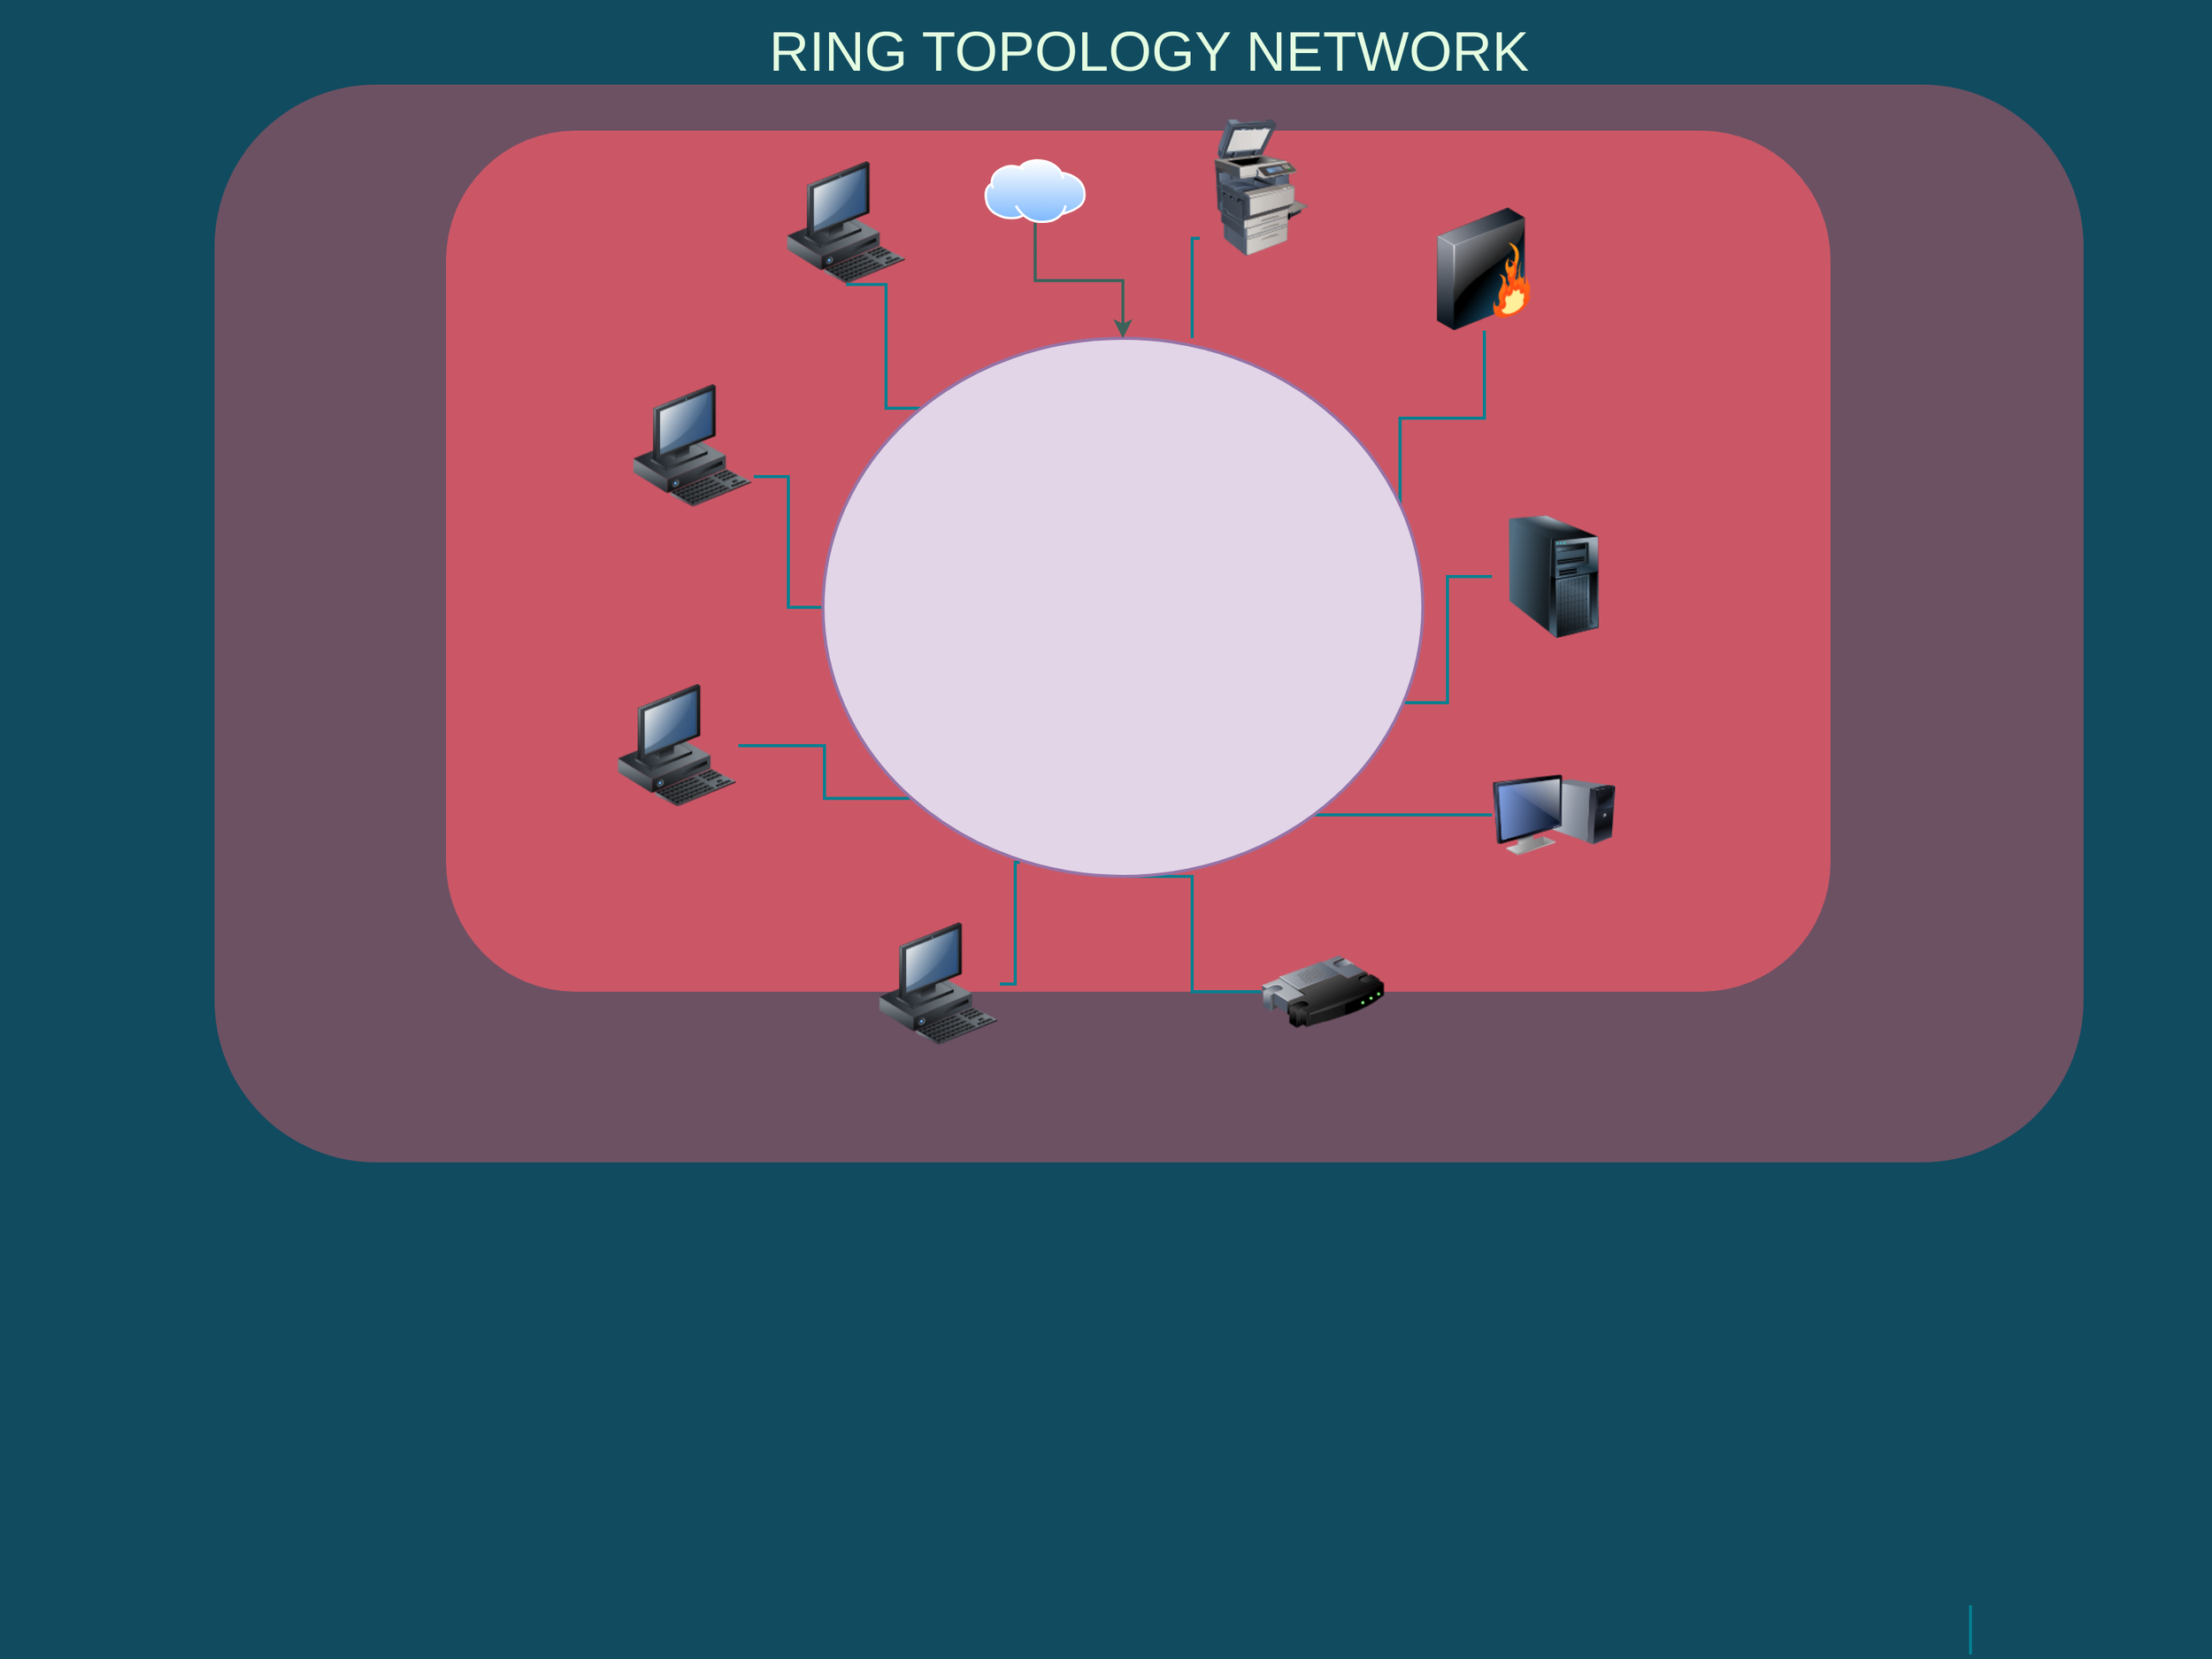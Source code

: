 <mxfile version="20.3.0" type="github">
  <diagram id="a45cf8ec-cd66-6f27-3ac3-be6e809c9e4a" name="Page-1">
    <mxGraphModel dx="1038" dy="579" grid="1" gridSize="10" guides="1" tooltips="1" connect="1" arrows="1" fold="1" page="1" pageScale="1" pageWidth="827" pageHeight="1169" background="#114B5F" math="0" shadow="0">
      <root>
        <mxCell id="0" />
        <mxCell id="1" parent="0" />
        <mxCell id="3" value="" style="rounded=1;whiteSpace=wrap;html=1;shadow=0;strokeColor=none;fillColor=#F45B69;fontSize=18;fontColor=#E4FDE1;opacity=40;fontStyle=0;strokeWidth=3;" parent="1" vertex="1">
          <mxGeometry x="219.5" y="70" width="1215" height="701" as="geometry" />
        </mxCell>
        <mxCell id="8" value="" style="rounded=1;whiteSpace=wrap;html=1;shadow=0;strokeColor=none;fillColor=#F45B69;fontSize=18;fontColor=#E4FDE1;verticalAlign=top;fontStyle=0;opacity=70;strokeWidth=3;" parent="1" vertex="1">
          <mxGeometry x="370" y="100" width="900" height="560" as="geometry" />
        </mxCell>
        <mxCell id="21" value="" style="edgeStyle=elbowEdgeStyle;strokeWidth=2;rounded=0;endArrow=none;startArrow=none;startSize=10;endSize=10;dashed=0;html=1;strokeColor=#028090;fontSize=18;fontColor=#E4FDE1;startFill=0;endFill=0;fontStyle=0;labelBackgroundColor=#114B5F;entryX=0.145;entryY=0.855;entryDx=0;entryDy=0;entryPerimeter=0;" parent="1" source="80" target="GKeDWpLt3BGa74ZX0Kge-196" edge="1">
          <mxGeometry relative="1" as="geometry">
            <mxPoint x="454" y="180" as="sourcePoint" />
            <mxPoint x="454" y="229" as="targetPoint" />
          </mxGeometry>
        </mxCell>
        <mxCell id="43" value="" style="image;html=1;image=img/lib/clip_art/computers/Server_Tower_128x128.png;shadow=0;strokeColor=#028090;fillColor=#F45B69;fontSize=18;fontColor=#E4FDE1;fontStyle=0;labelBackgroundColor=#114B5F;" parent="1" vertex="1">
          <mxGeometry x="1050" y="350" width="80" height="80" as="geometry" />
        </mxCell>
        <mxCell id="51" value="&lt;br&gt;" style="image;html=1;image=img/lib/clip_art/networking/Router_128x128.png;shadow=0;strokeColor=#028090;fillColor=#F45B69;fontSize=18;fontColor=#E4FDE1;fontStyle=0;labelBackgroundColor=#114B5F;" parent="1" vertex="1">
          <mxGeometry x="900" y="620" width="80" height="80" as="geometry" />
        </mxCell>
        <mxCell id="54" value="" style="image;html=1;image=img/lib/clip_art/computers/Monitor_Tower_128x128.png;shadow=0;strokeColor=#028090;fillColor=#F45B69;fontSize=18;fontColor=#E4FDE1;fontStyle=0;labelBackgroundColor=#114B5F;" parent="1" vertex="1">
          <mxGeometry x="1050" y="505" width="80" height="80" as="geometry" />
        </mxCell>
        <mxCell id="79" value="" style="image;html=1;image=img/lib/clip_art/computers/Workstation_128x128.png;shadow=0;strokeColor=#028090;fillColor=#F45B69;fontSize=18;fontColor=#E4FDE1;fontStyle=0;labelBackgroundColor=#114B5F;" parent="1" vertex="1">
          <mxGeometry x="650" y="615" width="80" height="80" as="geometry" />
        </mxCell>
        <mxCell id="80" value="" style="image;html=1;image=img/lib/clip_art/computers/Workstation_128x128.png;shadow=0;strokeColor=#028090;fillColor=#F45B69;fontSize=18;fontColor=#E4FDE1;fontStyle=0;labelBackgroundColor=#114B5F;" parent="1" vertex="1">
          <mxGeometry x="480" y="460" width="80" height="80" as="geometry" />
        </mxCell>
        <mxCell id="81" value="" style="image;html=1;image=img/lib/clip_art/computers/Workstation_128x128.png;shadow=0;strokeColor=#028090;fillColor=#F45B69;fontSize=18;fontColor=#E4FDE1;fontStyle=0;labelBackgroundColor=#114B5F;" parent="1" vertex="1">
          <mxGeometry x="590" y="120" width="80" height="80" as="geometry" />
        </mxCell>
        <mxCell id="82" value="" style="image;html=1;image=img/lib/clip_art/networking/Firewall_128x128.png;shadow=0;strokeColor=#028090;fillColor=#F45B69;fontSize=18;fontColor=#E4FDE1;fontStyle=0;labelBackgroundColor=#114B5F;" parent="1" vertex="1">
          <mxGeometry x="1005" y="150" width="80" height="80" as="geometry" />
        </mxCell>
        <mxCell id="85" value="" style="edgeStyle=elbowEdgeStyle;strokeWidth=2;rounded=0;endArrow=none;startArrow=none;startSize=10;endSize=10;dashed=0;html=1;strokeColor=#028090;fontSize=18;fontColor=#E4FDE1;startFill=0;endFill=0;fontStyle=0;labelBackgroundColor=#114B5F;entryX=0.172;entryY=0.13;entryDx=0;entryDy=0;entryPerimeter=0;exitX=0.5;exitY=1;exitDx=0;exitDy=0;" parent="1" source="81" target="GKeDWpLt3BGa74ZX0Kge-196" edge="1">
          <mxGeometry relative="1" as="geometry">
            <mxPoint x="550" y="178.5" as="sourcePoint" />
            <mxPoint x="550" y="229" as="targetPoint" />
          </mxGeometry>
        </mxCell>
        <mxCell id="86" value="" style="edgeStyle=elbowEdgeStyle;strokeWidth=2;rounded=0;endArrow=none;startArrow=none;startSize=10;endSize=10;dashed=0;html=1;strokeColor=#028090;fontSize=18;fontColor=#E4FDE1;startFill=0;endFill=0;fontStyle=0;labelBackgroundColor=#114B5F;exitX=1;exitY=0.75;exitDx=0;exitDy=0;" parent="1" source="156" target="GKeDWpLt3BGa74ZX0Kge-196" edge="1">
          <mxGeometry relative="1" as="geometry">
            <mxPoint x="640" y="177" as="sourcePoint" />
            <mxPoint x="640" y="229" as="targetPoint" />
          </mxGeometry>
        </mxCell>
        <mxCell id="90" value="" style="edgeStyle=elbowEdgeStyle;strokeWidth=2;rounded=0;endArrow=none;startArrow=none;startSize=10;endSize=10;dashed=0;html=1;strokeColor=#028090;fontSize=18;fontColor=#E4FDE1;startFill=0;endFill=0;fontStyle=0;labelBackgroundColor=#114B5F;entryX=0.5;entryY=1;entryDx=0;entryDy=0;entryPerimeter=0;" parent="1" source="51" target="GKeDWpLt3BGa74ZX0Kge-196" edge="1">
          <mxGeometry relative="1" as="geometry">
            <mxPoint x="1070" y="197" as="sourcePoint" />
            <mxPoint x="730" y="229" as="targetPoint" />
          </mxGeometry>
        </mxCell>
        <mxCell id="101" value="" style="edgeStyle=elbowEdgeStyle;strokeWidth=2;rounded=0;endArrow=none;startArrow=none;startSize=10;endSize=10;dashed=0;html=1;strokeColor=#028090;fontSize=18;fontColor=#E4FDE1;startFill=0;endFill=0;fontStyle=0;labelBackgroundColor=#114B5F;entryX=0.966;entryY=0.677;entryDx=0;entryDy=0;entryPerimeter=0;" parent="1" source="43" target="GKeDWpLt3BGa74ZX0Kge-196" edge="1">
          <mxGeometry relative="1" as="geometry">
            <mxPoint x="755" y="584" as="sourcePoint" />
            <mxPoint x="1290" y="534" as="targetPoint" />
          </mxGeometry>
        </mxCell>
        <mxCell id="103" value="" style="edgeStyle=elbowEdgeStyle;strokeWidth=2;rounded=0;endArrow=none;startArrow=none;startSize=10;endSize=10;dashed=0;html=1;strokeColor=#028090;fontSize=18;fontColor=#E4FDE1;startFill=0;endFill=0;fontStyle=0;labelBackgroundColor=#114B5F;entryX=0.962;entryY=0.311;entryDx=0;entryDy=0;entryPerimeter=0;" parent="1" source="82" target="GKeDWpLt3BGa74ZX0Kge-196" edge="1">
          <mxGeometry relative="1" as="geometry">
            <mxPoint x="775" y="604" as="sourcePoint" />
            <mxPoint x="1045" y="554" as="targetPoint" />
          </mxGeometry>
        </mxCell>
        <mxCell id="121" value="" style="edgeStyle=elbowEdgeStyle;strokeWidth=2;rounded=0;endArrow=none;startArrow=none;startSize=10;endSize=10;dashed=0;html=1;strokeColor=#028090;fontSize=18;fontColor=#E4FDE1;startFill=0;endFill=0;fontStyle=0;labelBackgroundColor=#114B5F;" parent="1" target="54" edge="1">
          <mxGeometry relative="1" as="geometry">
            <mxPoint x="795" y="534" as="sourcePoint" />
            <mxPoint x="650.476" y="689.476" as="targetPoint" />
          </mxGeometry>
        </mxCell>
        <mxCell id="139" value="" style="edgeStyle=elbowEdgeStyle;strokeWidth=2;rounded=0;endArrow=none;startArrow=none;startSize=10;endSize=10;dashed=0;html=1;strokeColor=#028090;fontSize=18;fontColor=#E4FDE1;startFill=0;endFill=0;fontStyle=0;labelBackgroundColor=#114B5F;" parent="1" edge="1">
          <mxGeometry relative="1" as="geometry">
            <mxPoint x="1361" y="1059" as="sourcePoint" />
            <mxPoint x="1361" y="1091" as="targetPoint" />
          </mxGeometry>
        </mxCell>
        <mxCell id="155" value="" style="edgeStyle=elbowEdgeStyle;strokeWidth=2;rounded=0;endArrow=none;startArrow=none;startSize=10;endSize=10;dashed=0;html=1;strokeColor=#028090;fontSize=18;fontColor=#E4FDE1;startFill=0;endFill=0;fontStyle=0;labelBackgroundColor=#114B5F;entryX=0.615;entryY=0;entryDx=0;entryDy=0;entryPerimeter=0;" parent="1" source="S_aeM2Ueok2u3y1u8jTA-175" target="GKeDWpLt3BGa74ZX0Kge-196" edge="1">
          <mxGeometry relative="1" as="geometry">
            <mxPoint x="427.58" y="391.681" as="sourcePoint" />
            <mxPoint x="388" y="534" as="targetPoint" />
            <Array as="points">
              <mxPoint x="855" y="170" />
            </Array>
          </mxGeometry>
        </mxCell>
        <mxCell id="156" value="" style="image;html=1;image=img/lib/clip_art/computers/Workstation_128x128.png;shadow=0;strokeColor=#028090;fillColor=#F45B69;fontSize=18;fontColor=#E4FDE1;fontStyle=0;labelBackgroundColor=#114B5F;" parent="1" vertex="1">
          <mxGeometry x="490" y="265" width="80" height="80" as="geometry" />
        </mxCell>
        <mxCell id="168" value="RING TOPOLOGY NETWORK" style="text;html=1;strokeColor=none;fillColor=none;align=center;verticalAlign=middle;whiteSpace=wrap;overflow=hidden;shadow=0;fontSize=36;fontColor=#E4FDE1;fontStyle=0" parent="1" vertex="1">
          <mxGeometry x="137" y="15" width="1380" height="65" as="geometry" />
        </mxCell>
        <mxCell id="171" style="edgeStyle=orthogonalEdgeStyle;rounded=0;jumpStyle=none;html=1;exitX=0;exitY=0.5;entryX=0;entryY=0.5;shadow=0;labelBackgroundColor=none;startArrow=none;startFill=0;endArrow=classic;endFill=1;endSize=6;jettySize=auto;orthogonalLoop=1;strokeColor=#028090;strokeWidth=2;fillColor=#F45B69;fontFamily=Helvetica;fontSize=14;fontColor=#E4FDE1;align=left;fontStyle=0" parent="1" source="168" target="168" edge="1">
          <mxGeometry relative="1" as="geometry" />
        </mxCell>
        <mxCell id="172" style="edgeStyle=orthogonalEdgeStyle;rounded=0;jumpStyle=none;html=1;exitX=0.75;exitY=0;entryX=0.75;entryY=0;shadow=0;labelBackgroundColor=none;startArrow=none;startFill=0;endArrow=classic;endFill=1;endSize=6;jettySize=auto;orthogonalLoop=1;strokeColor=#028090;strokeWidth=2;fillColor=#F45B69;fontFamily=Helvetica;fontSize=14;fontColor=#E4FDE1;align=left;fontStyle=0" parent="1" edge="1">
          <mxGeometry relative="1" as="geometry">
            <mxPoint x="1093" y="107" as="sourcePoint" />
            <mxPoint x="1093" y="107" as="targetPoint" />
          </mxGeometry>
        </mxCell>
        <mxCell id="S_aeM2Ueok2u3y1u8jTA-175" value="" style="image;html=1;image=img/lib/clip_art/computers/Printer_Commercial_128x128.png;labelBackgroundColor=#114B5F;fillColor=#F45B69;strokeColor=#028090;fontColor=#E4FDE1;" parent="1" vertex="1">
          <mxGeometry x="860" y="92" width="80" height="90" as="geometry" />
        </mxCell>
        <mxCell id="S_aeM2Ueok2u3y1u8jTA-177" value="" style="edgeStyle=elbowEdgeStyle;strokeWidth=2;rounded=0;endArrow=none;startArrow=none;startSize=10;endSize=10;dashed=0;html=1;strokeColor=#028090;fontSize=18;fontColor=#E4FDE1;startFill=0;endFill=0;fontStyle=0;labelBackgroundColor=#114B5F;exitX=0.328;exitY=0.974;exitDx=0;exitDy=0;exitPerimeter=0;entryX=1;entryY=0.5;entryDx=0;entryDy=0;" parent="1" source="GKeDWpLt3BGa74ZX0Kge-196" target="79" edge="1">
          <mxGeometry relative="1" as="geometry">
            <mxPoint x="970" y="187" as="sourcePoint" />
            <mxPoint x="350" y="239" as="targetPoint" />
            <Array as="points">
              <mxPoint x="740" y="620" />
              <mxPoint x="430" y="190" />
            </Array>
          </mxGeometry>
        </mxCell>
        <mxCell id="S_aeM2Ueok2u3y1u8jTA-189" style="edgeStyle=orthogonalEdgeStyle;rounded=0;orthogonalLoop=1;jettySize=auto;html=1;exitX=0.5;exitY=1;exitDx=0;exitDy=0;fontColor=#E4FDE1;strokeColor=#028090;fillColor=#F45B69;" parent="1" edge="1">
          <mxGeometry relative="1" as="geometry">
            <mxPoint x="87.5" y="791" as="sourcePoint" />
            <mxPoint x="87.5" y="791" as="targetPoint" />
          </mxGeometry>
        </mxCell>
        <mxCell id="ENtu44IPjXoQh3TzXPjf-172" value="&lt;font color=&quot;#ffffff&quot;&gt;Switch&lt;/font&gt;" style="text;html=1;resizable=0;autosize=1;align=center;verticalAlign=middle;points=[];fillColor=none;strokeColor=none;rounded=0;" parent="1" vertex="1">
          <mxGeometry x="820" y="345" width="60" height="30" as="geometry" />
        </mxCell>
        <mxCell id="ENtu44IPjXoQh3TzXPjf-174" style="edgeStyle=orthogonalEdgeStyle;rounded=0;orthogonalLoop=1;jettySize=auto;html=1;exitX=0.5;exitY=1;exitDx=0;exitDy=0;fontColor=#FFFFFF;strokeColor=#67AB9F;" parent="1" edge="1">
          <mxGeometry relative="1" as="geometry">
            <mxPoint x="87.5" y="791" as="sourcePoint" />
            <mxPoint x="87.5" y="791" as="targetPoint" />
          </mxGeometry>
        </mxCell>
        <mxCell id="GKeDWpLt3BGa74ZX0Kge-196" value="" style="strokeWidth=2;html=1;shape=mxgraph.flowchart.start_2;whiteSpace=wrap;fillColor=#e1d5e7;strokeColor=#9673a6;" parent="1" vertex="1">
          <mxGeometry x="615" y="235" width="390" height="350" as="geometry" />
        </mxCell>
        <mxCell id="53wSxV-VimUpz-Zy02Zh-173" value="" style="edgeStyle=orthogonalEdgeStyle;rounded=0;orthogonalLoop=1;jettySize=auto;html=1;strokeColor=#3C635C;strokeWidth=2;" edge="1" parent="1" source="53wSxV-VimUpz-Zy02Zh-172" target="GKeDWpLt3BGa74ZX0Kge-196">
          <mxGeometry relative="1" as="geometry" />
        </mxCell>
        <mxCell id="53wSxV-VimUpz-Zy02Zh-172" value="" style="aspect=fixed;perimeter=ellipsePerimeter;html=1;align=center;shadow=0;dashed=0;spacingTop=3;image;image=img/lib/active_directory/internet_cloud.svg;" vertex="1" parent="1">
          <mxGeometry x="720" y="118.5" width="65.87" height="41.5" as="geometry" />
        </mxCell>
      </root>
    </mxGraphModel>
  </diagram>
</mxfile>
